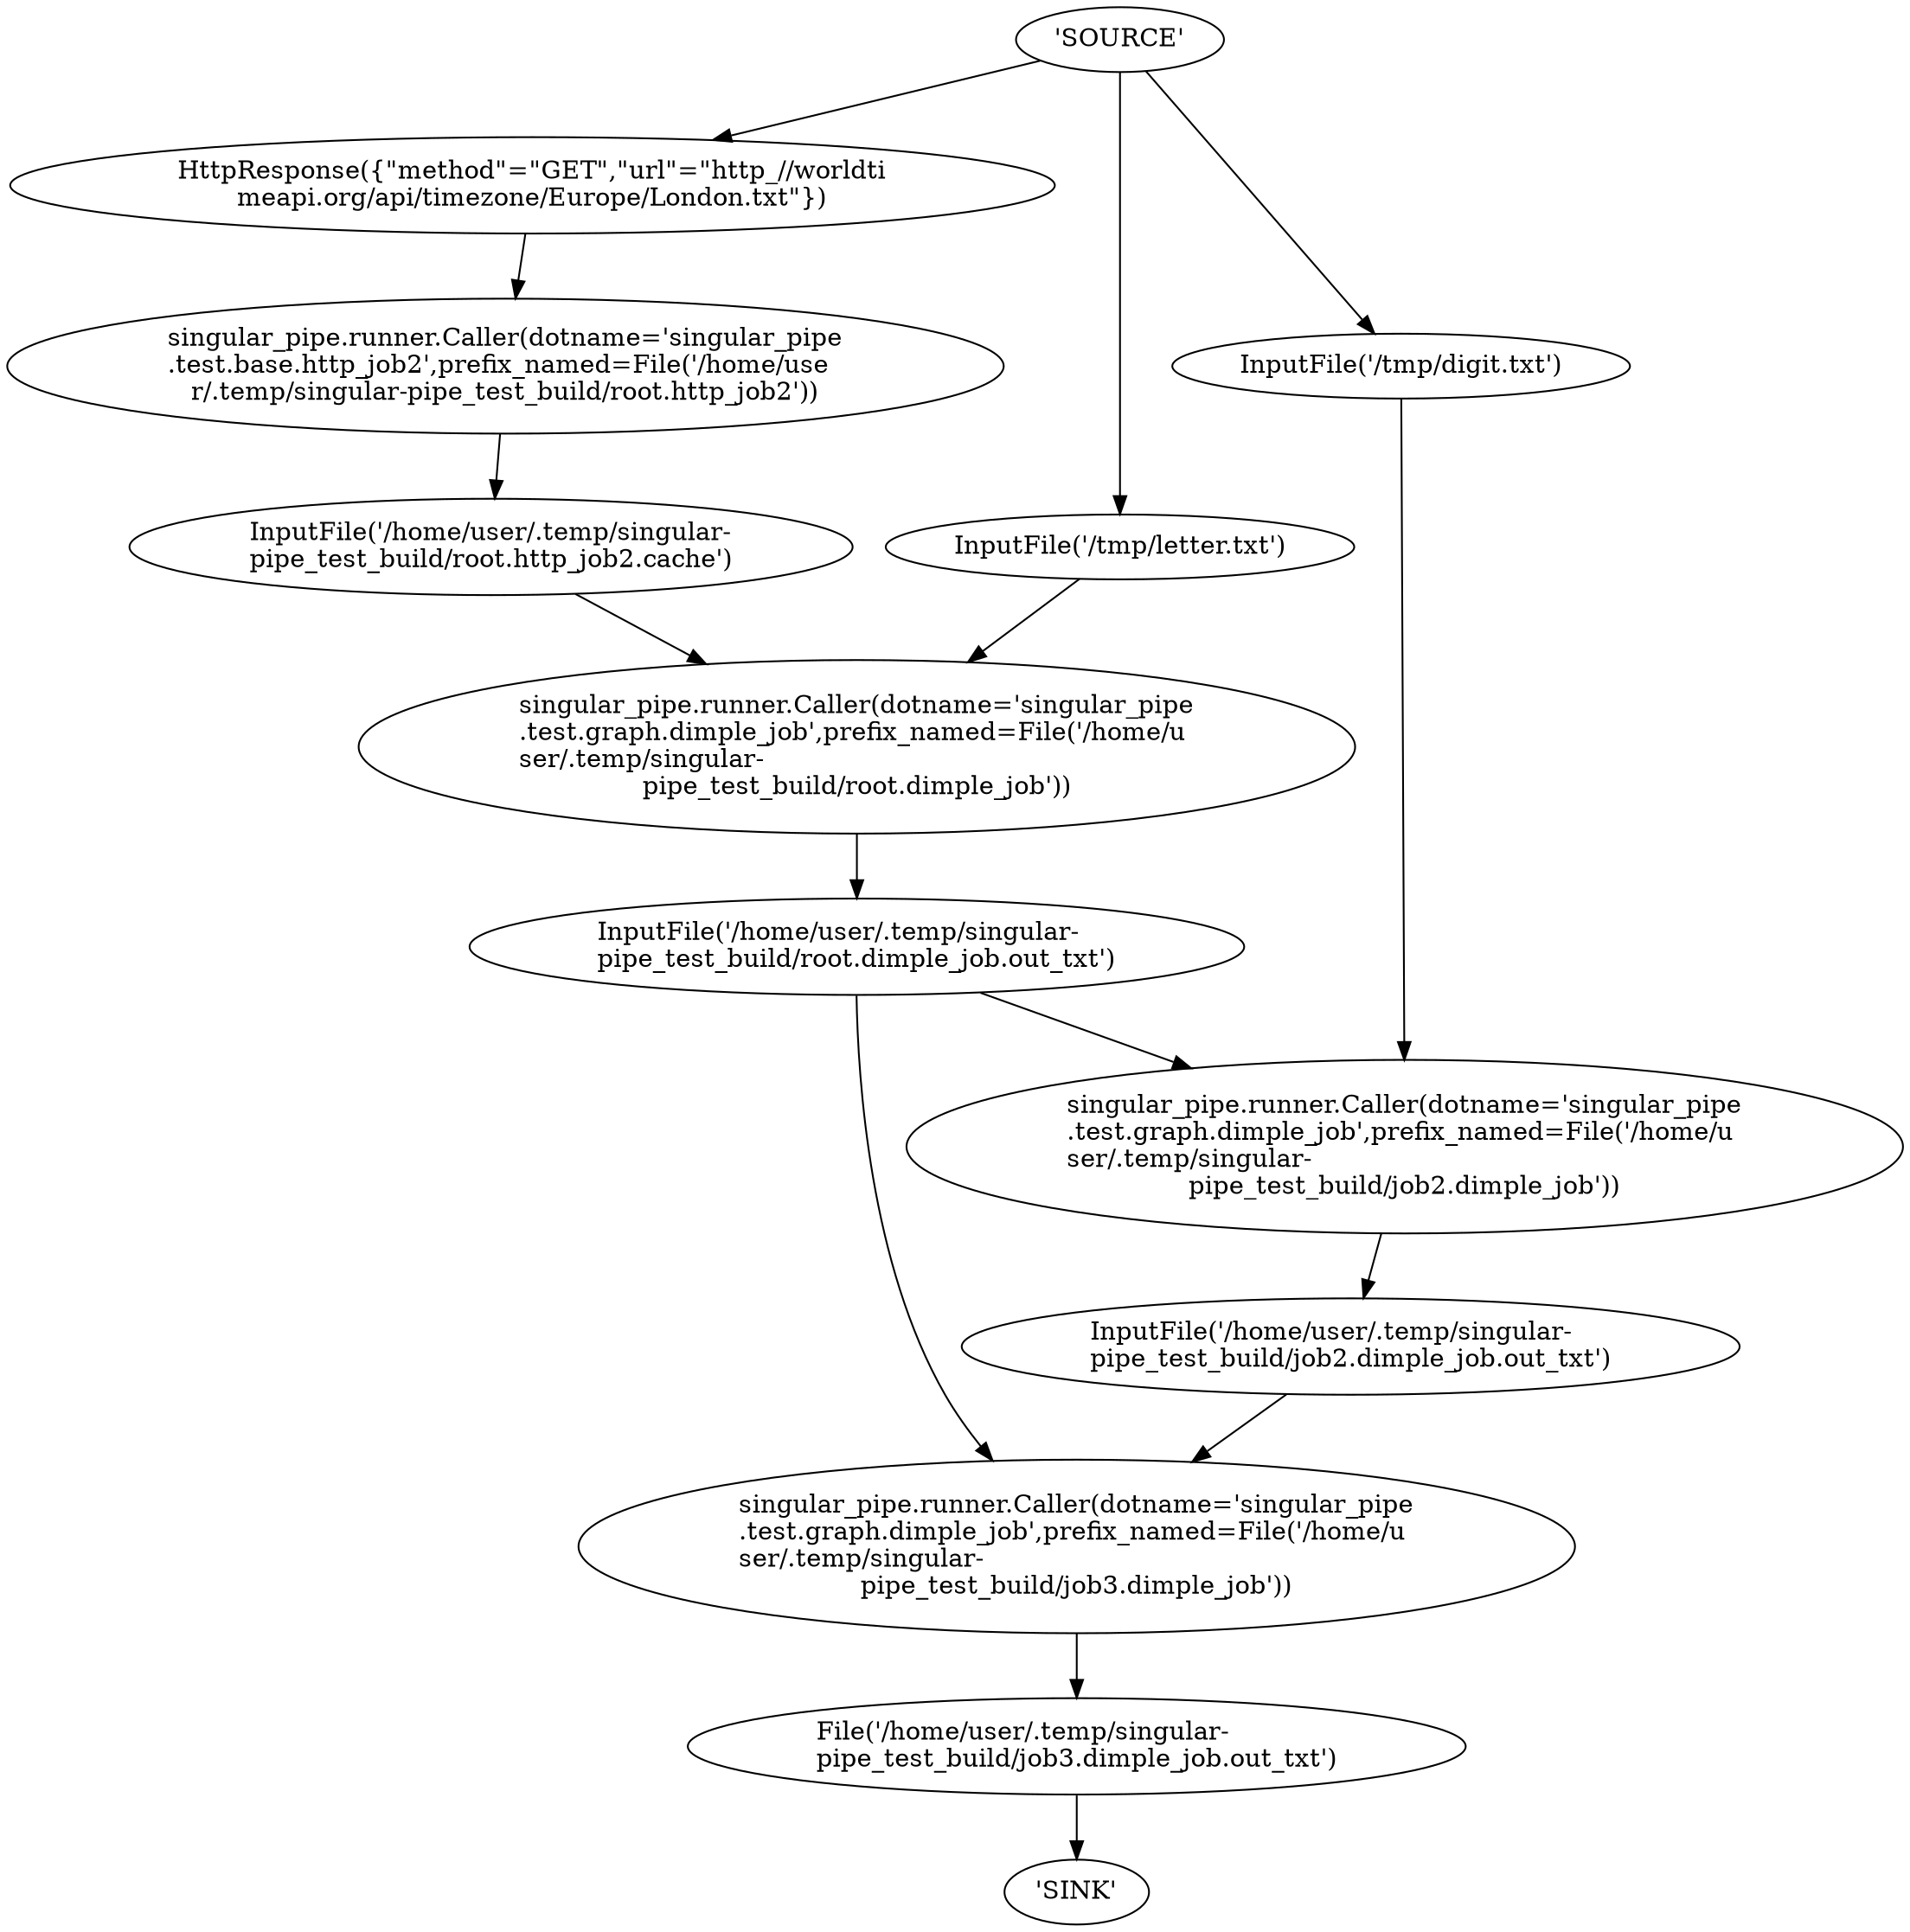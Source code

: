 strict digraph G {
	rankdir=TB
	"'SOURCE'" -> "HttpResponse({\"method\"=\"GET\",\"url\"=\"http_//worldti\lmeapi.org/api/timezone/Europe/London.txt\"})"
	"HttpResponse({\"method\"=\"GET\",\"url\"=\"http_//worldti\lmeapi.org/api/timezone/Europe/London.txt\"})" -> "singular_pipe.runner.Caller(dotname='singular_pipe\l.test.base.http_job2',prefix_named=File('/home/use\lr/.temp/singular-pipe_test_build/root.http_job2'))"
	"singular_pipe.runner.Caller(dotname='singular_pipe\l.test.base.http_job2',prefix_named=File('/home/use\lr/.temp/singular-pipe_test_build/root.http_job2'))" -> "InputFile('/home/user/.temp/singular-\lpipe_test_build/root.http_job2.cache')"
	"InputFile('/home/user/.temp/singular-\lpipe_test_build/root.http_job2.cache')" -> "singular_pipe.runner.Caller(dotname='singular_pipe\l.test.graph.dimple_job',prefix_named=File('/home/u\lser/.temp/singular-\lpipe_test_build/root.dimple_job'))"
	"'SOURCE'" -> "InputFile('/tmp/letter.txt')"
	"InputFile('/tmp/letter.txt')" -> "singular_pipe.runner.Caller(dotname='singular_pipe\l.test.graph.dimple_job',prefix_named=File('/home/u\lser/.temp/singular-\lpipe_test_build/root.dimple_job'))"
	"singular_pipe.runner.Caller(dotname='singular_pipe\l.test.graph.dimple_job',prefix_named=File('/home/u\lser/.temp/singular-\lpipe_test_build/root.dimple_job'))" -> "InputFile('/home/user/.temp/singular-\lpipe_test_build/root.dimple_job.out_txt')"
	"InputFile('/home/user/.temp/singular-\lpipe_test_build/root.dimple_job.out_txt')" -> "singular_pipe.runner.Caller(dotname='singular_pipe\l.test.graph.dimple_job',prefix_named=File('/home/u\lser/.temp/singular-\lpipe_test_build/job3.dimple_job'))"
	"'SOURCE'" -> "HttpResponse({\"method\"=\"GET\",\"url\"=\"http_//worldti\lmeapi.org/api/timezone/Europe/London.txt\"})"
	"HttpResponse({\"method\"=\"GET\",\"url\"=\"http_//worldti\lmeapi.org/api/timezone/Europe/London.txt\"})" -> "singular_pipe.runner.Caller(dotname='singular_pipe\l.test.base.http_job2',prefix_named=File('/home/use\lr/.temp/singular-pipe_test_build/root.http_job2'))"
	"singular_pipe.runner.Caller(dotname='singular_pipe\l.test.base.http_job2',prefix_named=File('/home/use\lr/.temp/singular-pipe_test_build/root.http_job2'))" -> "InputFile('/home/user/.temp/singular-\lpipe_test_build/root.http_job2.cache')"
	"InputFile('/home/user/.temp/singular-\lpipe_test_build/root.http_job2.cache')" -> "singular_pipe.runner.Caller(dotname='singular_pipe\l.test.graph.dimple_job',prefix_named=File('/home/u\lser/.temp/singular-\lpipe_test_build/root.dimple_job'))"
	"'SOURCE'" -> "InputFile('/tmp/letter.txt')"
	"InputFile('/tmp/letter.txt')" -> "singular_pipe.runner.Caller(dotname='singular_pipe\l.test.graph.dimple_job',prefix_named=File('/home/u\lser/.temp/singular-\lpipe_test_build/root.dimple_job'))"
	"singular_pipe.runner.Caller(dotname='singular_pipe\l.test.graph.dimple_job',prefix_named=File('/home/u\lser/.temp/singular-\lpipe_test_build/root.dimple_job'))" -> "InputFile('/home/user/.temp/singular-\lpipe_test_build/root.dimple_job.out_txt')"
	"InputFile('/home/user/.temp/singular-\lpipe_test_build/root.dimple_job.out_txt')" -> "singular_pipe.runner.Caller(dotname='singular_pipe\l.test.graph.dimple_job',prefix_named=File('/home/u\lser/.temp/singular-\lpipe_test_build/job2.dimple_job'))"
	"'SOURCE'" -> "InputFile('/tmp/digit.txt')"
	"InputFile('/tmp/digit.txt')" -> "singular_pipe.runner.Caller(dotname='singular_pipe\l.test.graph.dimple_job',prefix_named=File('/home/u\lser/.temp/singular-\lpipe_test_build/job2.dimple_job'))"
	"singular_pipe.runner.Caller(dotname='singular_pipe\l.test.graph.dimple_job',prefix_named=File('/home/u\lser/.temp/singular-\lpipe_test_build/job2.dimple_job'))" -> "InputFile('/home/user/.temp/singular-\lpipe_test_build/job2.dimple_job.out_txt')"
	"InputFile('/home/user/.temp/singular-\lpipe_test_build/job2.dimple_job.out_txt')" -> "singular_pipe.runner.Caller(dotname='singular_pipe\l.test.graph.dimple_job',prefix_named=File('/home/u\lser/.temp/singular-\lpipe_test_build/job3.dimple_job'))"
	"singular_pipe.runner.Caller(dotname='singular_pipe\l.test.graph.dimple_job',prefix_named=File('/home/u\lser/.temp/singular-\lpipe_test_build/job3.dimple_job'))" -> "File('/home/user/.temp/singular-\lpipe_test_build/job3.dimple_job.out_txt')"
	"File('/home/user/.temp/singular-\lpipe_test_build/job3.dimple_job.out_txt')" -> "'SINK'"
}
